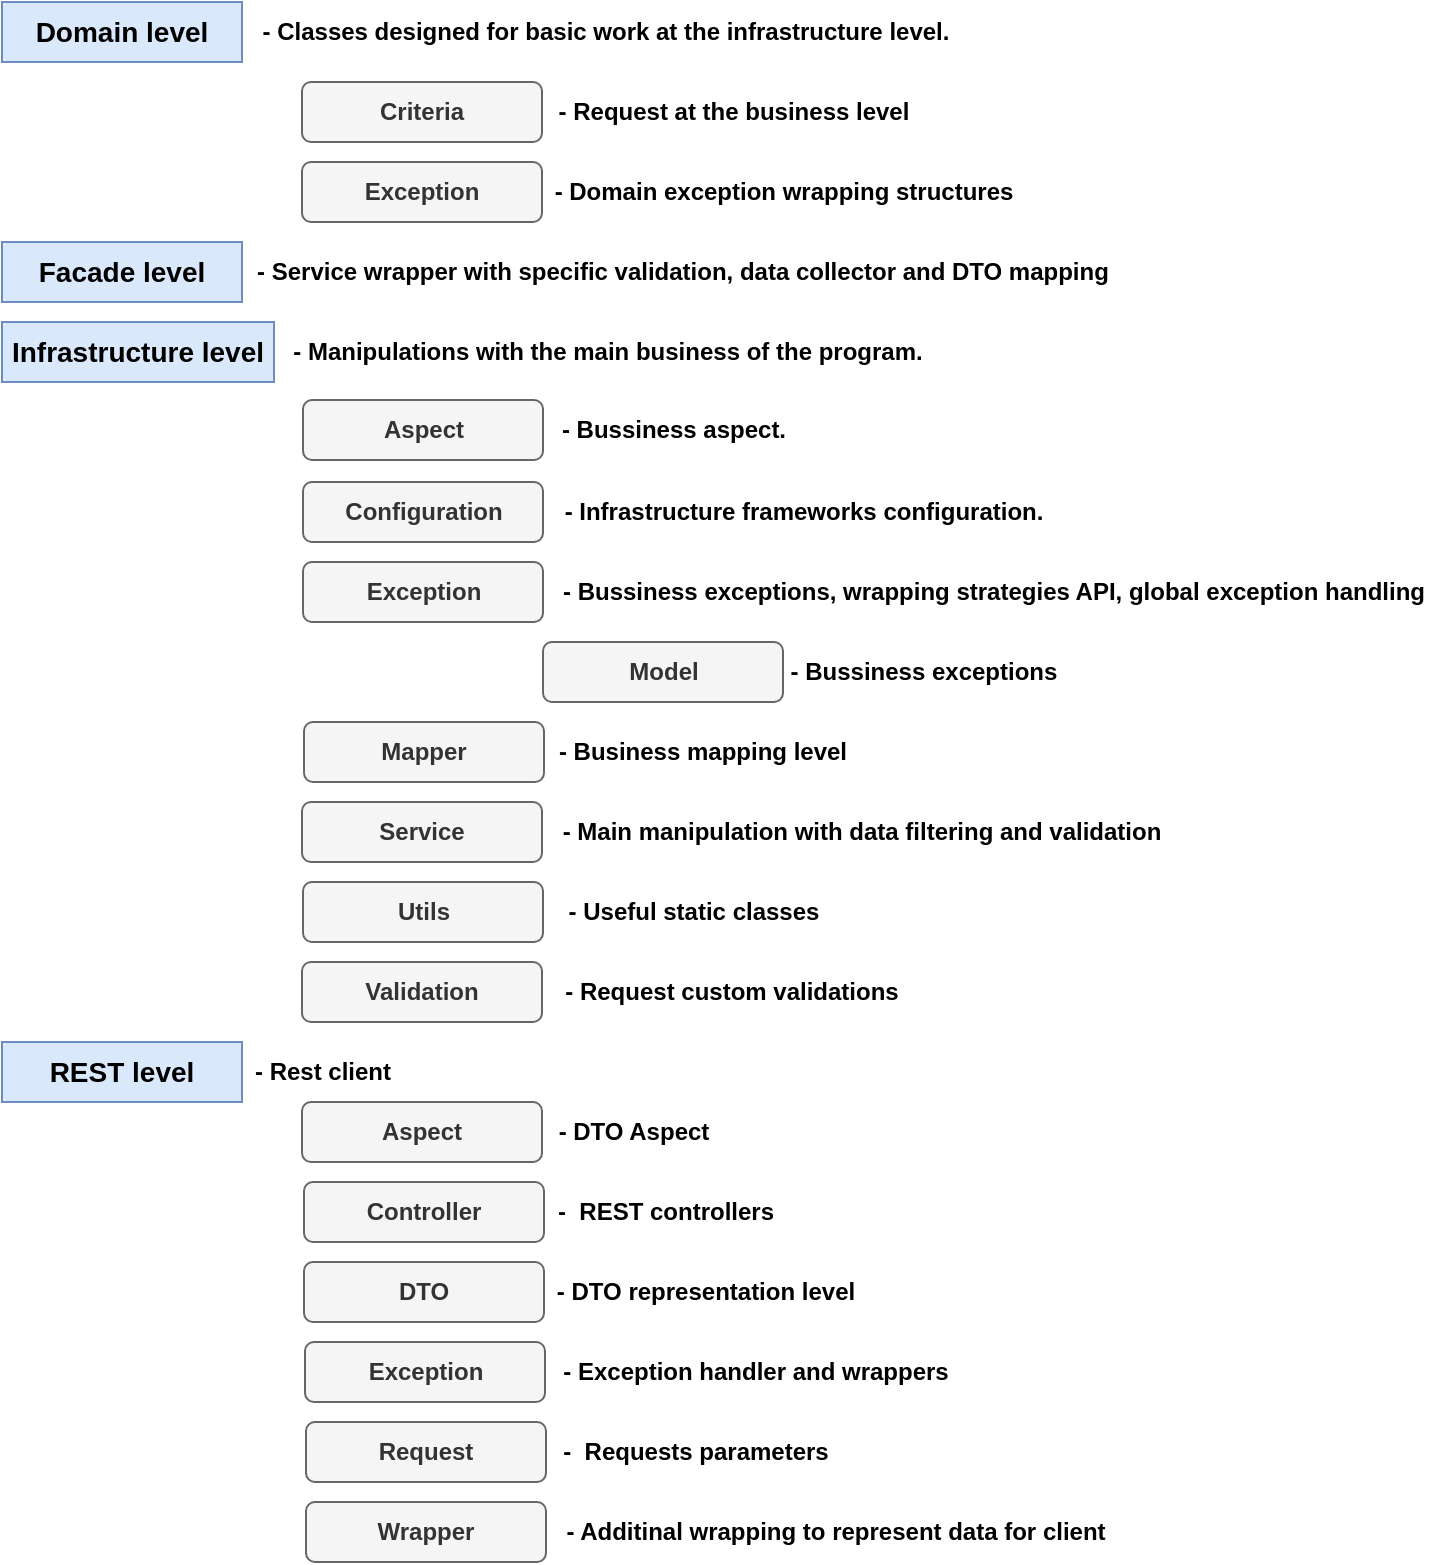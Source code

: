 <mxfile version="21.6.8" type="device">
  <diagram name="Страница 1" id="7d_37-fTi4GixDlDA_kG">
    <mxGraphModel dx="1290" dy="566" grid="1" gridSize="10" guides="1" tooltips="1" connect="1" arrows="1" fold="1" page="1" pageScale="1" pageWidth="827" pageHeight="1169" background="#ffffff" math="0" shadow="0">
      <root>
        <mxCell id="0" />
        <mxCell id="1" parent="0" />
        <mxCell id="MtCZTmYr21M7vjXc_pHW-1" value="&lt;b&gt;&lt;font style=&quot;font-size: 14px;&quot;&gt;Domain level&lt;/font&gt;&lt;/b&gt;" style="rounded=0;whiteSpace=wrap;html=1;fillColor=#dae8fc;strokeColor=#6c8ebf;" parent="1" vertex="1">
          <mxGeometry width="120" height="30" as="geometry" />
        </mxCell>
        <mxCell id="MtCZTmYr21M7vjXc_pHW-2" value="&lt;b&gt;&lt;font style=&quot;font-size: 14px;&quot;&gt;Infrastructure level&lt;/font&gt;&lt;/b&gt;" style="rounded=0;whiteSpace=wrap;html=1;fillColor=#dae8fc;strokeColor=#6c8ebf;" parent="1" vertex="1">
          <mxGeometry y="160" width="136" height="30" as="geometry" />
        </mxCell>
        <mxCell id="MtCZTmYr21M7vjXc_pHW-7" value="&lt;b&gt;Mapper&lt;/b&gt;" style="rounded=1;whiteSpace=wrap;html=1;fillColor=#f5f5f5;fontColor=#333333;strokeColor=#666666;" parent="1" vertex="1">
          <mxGeometry x="151" y="360" width="120" height="30" as="geometry" />
        </mxCell>
        <mxCell id="MtCZTmYr21M7vjXc_pHW-9" value="&lt;b&gt;Exception&lt;/b&gt;" style="rounded=1;whiteSpace=wrap;html=1;fillColor=#f5f5f5;fontColor=#333333;strokeColor=#666666;" parent="1" vertex="1">
          <mxGeometry x="150.5" y="280" width="120" height="30" as="geometry" />
        </mxCell>
        <mxCell id="MtCZTmYr21M7vjXc_pHW-11" value="&lt;b&gt;Service&lt;/b&gt;" style="rounded=1;whiteSpace=wrap;html=1;fillColor=#f5f5f5;fontColor=#333333;strokeColor=#666666;" parent="1" vertex="1">
          <mxGeometry x="150" y="400" width="120" height="30" as="geometry" />
        </mxCell>
        <mxCell id="MtCZTmYr21M7vjXc_pHW-12" value="&lt;b&gt;&lt;font style=&quot;font-size: 14px;&quot;&gt;Facade level&lt;/font&gt;&lt;/b&gt;" style="rounded=0;whiteSpace=wrap;html=1;fillColor=#dae8fc;strokeColor=#6c8ebf;" parent="1" vertex="1">
          <mxGeometry y="120" width="120" height="30" as="geometry" />
        </mxCell>
        <mxCell id="OrPyA3RsfU1pUgoPuXtA-1" value="&lt;b&gt;Configuration&lt;/b&gt;" style="rounded=1;whiteSpace=wrap;html=1;fillColor=#f5f5f5;fontColor=#333333;strokeColor=#666666;" parent="1" vertex="1">
          <mxGeometry x="150.5" y="240" width="120" height="30" as="geometry" />
        </mxCell>
        <mxCell id="OrPyA3RsfU1pUgoPuXtA-22" value="&lt;b&gt;DTO&lt;/b&gt;" style="rounded=1;whiteSpace=wrap;html=1;fillColor=#f5f5f5;fontColor=#333333;strokeColor=#666666;" parent="1" vertex="1">
          <mxGeometry x="151" y="630" width="120" height="30" as="geometry" />
        </mxCell>
        <mxCell id="OrPyA3RsfU1pUgoPuXtA-31" value="&lt;b&gt;Utils&lt;/b&gt;" style="rounded=1;whiteSpace=wrap;html=1;fillColor=#f5f5f5;fontColor=#333333;strokeColor=#666666;" parent="1" vertex="1">
          <mxGeometry x="150.5" y="440" width="120" height="30" as="geometry" />
        </mxCell>
        <mxCell id="7jz2_esBmiBCuAwYqWAt-1" value="&lt;b&gt;Aspect&lt;/b&gt;" style="rounded=1;whiteSpace=wrap;html=1;fillColor=#f5f5f5;fontColor=#333333;strokeColor=#666666;" parent="1" vertex="1">
          <mxGeometry x="150.5" y="199" width="120" height="30" as="geometry" />
        </mxCell>
        <mxCell id="l8bWjbpyHUI-m3LitHQ1-9" value="&lt;b&gt;-&amp;nbsp;Classes designed for basic work at the infrastructure level.&lt;/b&gt;" style="text;html=1;strokeColor=none;fillColor=none;align=center;verticalAlign=middle;whiteSpace=wrap;rounded=0;" parent="1" vertex="1">
          <mxGeometry x="120" width="364" height="30" as="geometry" />
        </mxCell>
        <mxCell id="l8bWjbpyHUI-m3LitHQ1-10" value="&lt;b&gt;- Manipulations with the main business of the program.&lt;/b&gt;" style="text;html=1;strokeColor=none;fillColor=none;align=center;verticalAlign=middle;whiteSpace=wrap;rounded=0;" parent="1" vertex="1">
          <mxGeometry x="136" y="160" width="334" height="30" as="geometry" />
        </mxCell>
        <mxCell id="l8bWjbpyHUI-m3LitHQ1-11" value="&lt;b&gt;-&amp;nbsp;Business mapping level&lt;/b&gt;" style="text;html=1;strokeColor=none;fillColor=none;align=center;verticalAlign=middle;whiteSpace=wrap;rounded=0;" parent="1" vertex="1">
          <mxGeometry x="271" y="360" width="159" height="30" as="geometry" />
        </mxCell>
        <mxCell id="l8bWjbpyHUI-m3LitHQ1-12" value="&lt;b&gt;- Bussiness aspect.&lt;/b&gt;" style="text;html=1;strokeColor=none;fillColor=none;align=center;verticalAlign=middle;whiteSpace=wrap;rounded=0;" parent="1" vertex="1">
          <mxGeometry x="270.5" y="199" width="130" height="30" as="geometry" />
        </mxCell>
        <mxCell id="l8bWjbpyHUI-m3LitHQ1-13" value="&lt;b&gt;- Infrastructure frameworks configuration.&lt;/b&gt;" style="text;html=1;strokeColor=none;fillColor=none;align=center;verticalAlign=middle;whiteSpace=wrap;rounded=0;" parent="1" vertex="1">
          <mxGeometry x="270.5" y="240" width="260" height="30" as="geometry" />
        </mxCell>
        <mxCell id="l8bWjbpyHUI-m3LitHQ1-14" value="&lt;b&gt;- Bussiness exceptions, wrapping strategies API, global exception handling&lt;/b&gt;" style="text;html=1;strokeColor=none;fillColor=none;align=center;verticalAlign=middle;whiteSpace=wrap;rounded=0;" parent="1" vertex="1">
          <mxGeometry x="270.5" y="280" width="450" height="30" as="geometry" />
        </mxCell>
        <mxCell id="l8bWjbpyHUI-m3LitHQ1-17" value="&lt;b&gt;- Main manipulation with data filtering and validation&lt;/b&gt;" style="text;html=1;strokeColor=none;fillColor=none;align=center;verticalAlign=middle;whiteSpace=wrap;rounded=0;" parent="1" vertex="1">
          <mxGeometry x="270" y="400" width="320" height="30" as="geometry" />
        </mxCell>
        <mxCell id="l8bWjbpyHUI-m3LitHQ1-18" value="&lt;b&gt;- Useful static classes&lt;/b&gt;" style="text;html=1;strokeColor=none;fillColor=none;align=center;verticalAlign=middle;whiteSpace=wrap;rounded=0;" parent="1" vertex="1">
          <mxGeometry x="270.5" y="440" width="150" height="30" as="geometry" />
        </mxCell>
        <mxCell id="l8bWjbpyHUI-m3LitHQ1-19" value="&lt;b&gt;- Service wrapper with specific validation, data collector and DTO mapping&lt;/b&gt;" style="text;html=1;strokeColor=none;fillColor=none;align=center;verticalAlign=middle;whiteSpace=wrap;rounded=0;" parent="1" vertex="1">
          <mxGeometry x="121" y="120" width="439" height="30" as="geometry" />
        </mxCell>
        <mxCell id="l8bWjbpyHUI-m3LitHQ1-20" value="&lt;b&gt;- DTO representation level&lt;/b&gt;" style="text;html=1;strokeColor=none;fillColor=none;align=center;verticalAlign=middle;whiteSpace=wrap;rounded=0;" parent="1" vertex="1">
          <mxGeometry x="271.5" y="630" width="159.5" height="30" as="geometry" />
        </mxCell>
        <mxCell id="3KQXKHueSYx6VL7PENla-1" value="&lt;b&gt;&lt;font style=&quot;font-size: 14px;&quot;&gt;REST level&lt;/font&gt;&lt;/b&gt;" style="rounded=0;whiteSpace=wrap;html=1;fillColor=#dae8fc;strokeColor=#6c8ebf;" parent="1" vertex="1">
          <mxGeometry y="520" width="120" height="30" as="geometry" />
        </mxCell>
        <mxCell id="V57Vf6CfbFbocXPLcUR7-2" value="&lt;b&gt;- Rest client&lt;/b&gt;" style="text;html=1;strokeColor=none;fillColor=none;align=center;verticalAlign=middle;whiteSpace=wrap;rounded=0;" parent="1" vertex="1">
          <mxGeometry x="121" y="520" width="79" height="30" as="geometry" />
        </mxCell>
        <mxCell id="V57Vf6CfbFbocXPLcUR7-3" value="&lt;b&gt;Controller&lt;/b&gt;" style="rounded=1;whiteSpace=wrap;html=1;fillColor=#f5f5f5;fontColor=#333333;strokeColor=#666666;" parent="1" vertex="1">
          <mxGeometry x="151" y="590" width="120" height="30" as="geometry" />
        </mxCell>
        <mxCell id="V57Vf6CfbFbocXPLcUR7-4" value="&lt;b&gt;-&amp;nbsp; REST controllers&lt;/b&gt;" style="text;html=1;strokeColor=none;fillColor=none;align=center;verticalAlign=middle;whiteSpace=wrap;rounded=0;" parent="1" vertex="1">
          <mxGeometry x="271.5" y="590" width="119.5" height="30" as="geometry" />
        </mxCell>
        <mxCell id="V57Vf6CfbFbocXPLcUR7-5" value="&lt;b&gt;Exception&lt;/b&gt;" style="rounded=1;whiteSpace=wrap;html=1;fillColor=#f5f5f5;fontColor=#333333;strokeColor=#666666;" parent="1" vertex="1">
          <mxGeometry x="151.5" y="670" width="120" height="30" as="geometry" />
        </mxCell>
        <mxCell id="V57Vf6CfbFbocXPLcUR7-6" value="&lt;b&gt;- Exception handler and wrappers&lt;/b&gt;" style="text;html=1;strokeColor=none;fillColor=none;align=center;verticalAlign=middle;whiteSpace=wrap;rounded=0;" parent="1" vertex="1">
          <mxGeometry x="271.5" y="670" width="209.5" height="30" as="geometry" />
        </mxCell>
        <mxCell id="V57Vf6CfbFbocXPLcUR7-7" value="&lt;b&gt;Request&lt;/b&gt;" style="rounded=1;whiteSpace=wrap;html=1;fillColor=#f5f5f5;fontColor=#333333;strokeColor=#666666;" parent="1" vertex="1">
          <mxGeometry x="152" y="710" width="120" height="30" as="geometry" />
        </mxCell>
        <mxCell id="V57Vf6CfbFbocXPLcUR7-8" value="&lt;b&gt;-&amp;nbsp; Requests parameters&lt;/b&gt;" style="text;html=1;strokeColor=none;fillColor=none;align=center;verticalAlign=middle;whiteSpace=wrap;rounded=0;" parent="1" vertex="1">
          <mxGeometry x="271.5" y="710" width="149.5" height="30" as="geometry" />
        </mxCell>
        <mxCell id="V57Vf6CfbFbocXPLcUR7-9" value="&lt;b&gt;Wrapper&lt;/b&gt;" style="rounded=1;whiteSpace=wrap;html=1;fillColor=#f5f5f5;fontColor=#333333;strokeColor=#666666;" parent="1" vertex="1">
          <mxGeometry x="152" y="750" width="120" height="30" as="geometry" />
        </mxCell>
        <mxCell id="V57Vf6CfbFbocXPLcUR7-10" value="&lt;b&gt;- Additinal wrapping to represent data for client&lt;/b&gt;" style="text;html=1;strokeColor=none;fillColor=none;align=center;verticalAlign=middle;whiteSpace=wrap;rounded=0;" parent="1" vertex="1">
          <mxGeometry x="271.5" y="750" width="290" height="30" as="geometry" />
        </mxCell>
        <mxCell id="g09mJZT6U3KNm6j9VS4c-1" value="&lt;b&gt;Criteria&lt;/b&gt;" style="rounded=1;whiteSpace=wrap;html=1;fillColor=#f5f5f5;fontColor=#333333;strokeColor=#666666;" parent="1" vertex="1">
          <mxGeometry x="150" y="40" width="120" height="30" as="geometry" />
        </mxCell>
        <mxCell id="g09mJZT6U3KNm6j9VS4c-2" value="&lt;b&gt;-&amp;nbsp;Request at the business level&lt;/b&gt;" style="text;html=1;strokeColor=none;fillColor=none;align=center;verticalAlign=middle;whiteSpace=wrap;rounded=0;" parent="1" vertex="1">
          <mxGeometry x="270.5" y="40" width="189.5" height="30" as="geometry" />
        </mxCell>
        <mxCell id="Ft-assZ2AyAAvlQpf20G-1" value="&lt;b&gt;Model&lt;/b&gt;" style="rounded=1;whiteSpace=wrap;html=1;fillColor=#f5f5f5;fontColor=#333333;strokeColor=#666666;" parent="1" vertex="1">
          <mxGeometry x="270.5" y="320" width="120" height="30" as="geometry" />
        </mxCell>
        <mxCell id="Ft-assZ2AyAAvlQpf20G-2" value="&lt;b&gt;- Bussiness exceptions&lt;/b&gt;" style="text;html=1;strokeColor=none;fillColor=none;align=center;verticalAlign=middle;whiteSpace=wrap;rounded=0;" parent="1" vertex="1">
          <mxGeometry x="390.5" y="320" width="139.5" height="30" as="geometry" />
        </mxCell>
        <mxCell id="Ft-assZ2AyAAvlQpf20G-3" value="&lt;b&gt;Validation&lt;/b&gt;" style="rounded=1;whiteSpace=wrap;html=1;fillColor=#f5f5f5;fontColor=#333333;strokeColor=#666666;" parent="1" vertex="1">
          <mxGeometry x="150" y="480" width="120" height="30" as="geometry" />
        </mxCell>
        <mxCell id="Ft-assZ2AyAAvlQpf20G-4" value="&lt;b&gt;- Request custom validations&lt;/b&gt;" style="text;html=1;strokeColor=none;fillColor=none;align=center;verticalAlign=middle;whiteSpace=wrap;rounded=0;" parent="1" vertex="1">
          <mxGeometry x="270" y="480" width="190" height="30" as="geometry" />
        </mxCell>
        <mxCell id="s8bFxHHjEvfImaJeJRxs-1" value="&lt;b&gt;Exception&lt;/b&gt;" style="rounded=1;whiteSpace=wrap;html=1;fillColor=#f5f5f5;fontColor=#333333;strokeColor=#666666;" vertex="1" parent="1">
          <mxGeometry x="150" y="80" width="120" height="30" as="geometry" />
        </mxCell>
        <mxCell id="s8bFxHHjEvfImaJeJRxs-2" value="&lt;b&gt;- Domain exception wrapping structures&lt;/b&gt;" style="text;html=1;strokeColor=none;fillColor=none;align=center;verticalAlign=middle;whiteSpace=wrap;rounded=0;" vertex="1" parent="1">
          <mxGeometry x="270.5" y="80" width="240" height="30" as="geometry" />
        </mxCell>
        <mxCell id="s8bFxHHjEvfImaJeJRxs-11" value="&lt;b&gt;Aspect&lt;/b&gt;" style="rounded=1;whiteSpace=wrap;html=1;fillColor=#f5f5f5;fontColor=#333333;strokeColor=#666666;" vertex="1" parent="1">
          <mxGeometry x="150" y="550" width="120" height="30" as="geometry" />
        </mxCell>
        <mxCell id="s8bFxHHjEvfImaJeJRxs-12" value="&lt;b&gt;- DTO Aspect&lt;/b&gt;" style="text;html=1;strokeColor=none;fillColor=none;align=center;verticalAlign=middle;whiteSpace=wrap;rounded=0;" vertex="1" parent="1">
          <mxGeometry x="270.5" y="550" width="89.5" height="30" as="geometry" />
        </mxCell>
      </root>
    </mxGraphModel>
  </diagram>
</mxfile>
